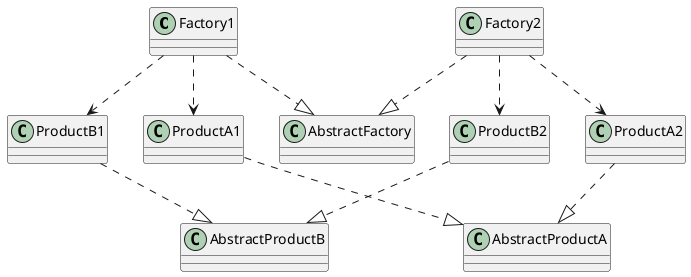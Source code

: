 @startuml

Factory1 ..|> AbstractFactory
Factory2 ..|> AbstractFactory

ProductA1 ..|> AbstractProductA
ProductA2 ..|> AbstractProductA

ProductB1 ..|> AbstractProductB
ProductB2 ..|> AbstractProductB

'client ..> AbstractFactory
'client ..> AbstractProductA
'client ..> AbstractProductB

Factory1 ..> ProductA1
Factory1 ..> ProductB1

Factory2 ..> ProductA2
Factory2 ..> ProductB2
@enduml
